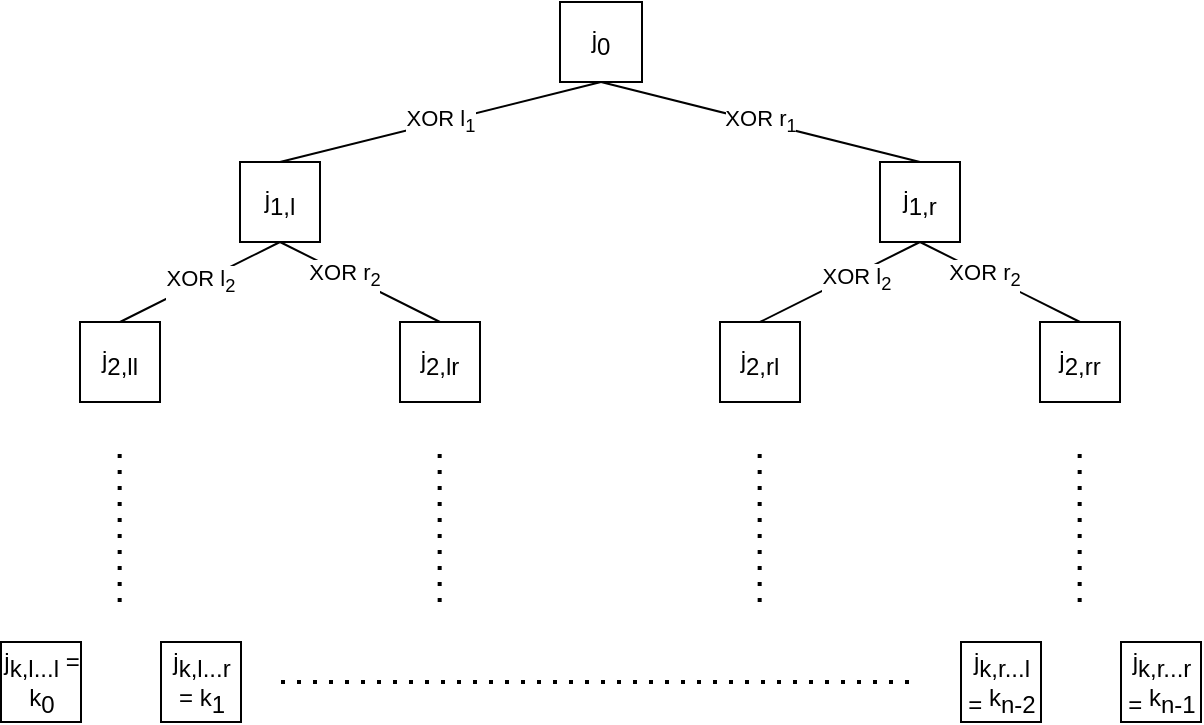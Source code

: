 <mxfile version="13.7.9" type="device"><diagram id="MkVL9uBe2MQcs25_zJ-m" name="Page-1"><mxGraphModel dx="1113" dy="631" grid="1" gridSize="10" guides="1" tooltips="1" connect="1" arrows="1" fold="1" page="1" pageScale="1" pageWidth="827" pageHeight="1169" math="0" shadow="0"><root><mxCell id="0"/><mxCell id="1" parent="0"/><mxCell id="26AQ7UAb-zzO-DSvw6h8-5" value="XOR l&lt;sub&gt;1&lt;/sub&gt;" style="rounded=0;orthogonalLoop=1;jettySize=auto;html=1;entryX=0.5;entryY=0;entryDx=0;entryDy=0;endArrow=none;endFill=0;exitX=0.5;exitY=1;exitDx=0;exitDy=0;" edge="1" parent="1" source="26AQ7UAb-zzO-DSvw6h8-1" target="26AQ7UAb-zzO-DSvw6h8-2"><mxGeometry relative="1" as="geometry"/></mxCell><mxCell id="26AQ7UAb-zzO-DSvw6h8-6" value="XOR r&lt;sub&gt;1&lt;/sub&gt;" style="edgeStyle=none;rounded=0;orthogonalLoop=1;jettySize=auto;html=1;entryX=0.5;entryY=0;entryDx=0;entryDy=0;endArrow=none;endFill=0;exitX=0.5;exitY=1;exitDx=0;exitDy=0;" edge="1" parent="1" source="26AQ7UAb-zzO-DSvw6h8-1" target="26AQ7UAb-zzO-DSvw6h8-3"><mxGeometry relative="1" as="geometry"/></mxCell><mxCell id="26AQ7UAb-zzO-DSvw6h8-1" value="j&lt;sub style=&quot;font-size: 12px;&quot;&gt;0&lt;/sub&gt;" style="rounded=0;whiteSpace=wrap;html=1;fontSize=12;" vertex="1" parent="1"><mxGeometry x="400" y="40" width="41" height="40" as="geometry"/></mxCell><mxCell id="26AQ7UAb-zzO-DSvw6h8-16" style="edgeStyle=none;rounded=0;orthogonalLoop=1;jettySize=auto;html=1;entryX=0.5;entryY=0;entryDx=0;entryDy=0;endArrow=none;endFill=0;exitX=0.5;exitY=1;exitDx=0;exitDy=0;" edge="1" parent="1" source="26AQ7UAb-zzO-DSvw6h8-2" target="26AQ7UAb-zzO-DSvw6h8-8"><mxGeometry relative="1" as="geometry"/></mxCell><mxCell id="26AQ7UAb-zzO-DSvw6h8-19" value="XOR r&lt;sub&gt;2&lt;/sub&gt;" style="edgeLabel;html=1;align=center;verticalAlign=middle;resizable=0;points=[];" vertex="1" connectable="0" parent="26AQ7UAb-zzO-DSvw6h8-16"><mxGeometry x="-0.208" y="-1" relative="1" as="geometry"><mxPoint as="offset"/></mxGeometry></mxCell><mxCell id="26AQ7UAb-zzO-DSvw6h8-17" value="&lt;span style=&quot;color: rgb(0 , 0 , 0) ; font-family: &amp;#34;helvetica&amp;#34; ; font-size: 11px ; font-style: normal ; font-weight: 400 ; letter-spacing: normal ; text-align: center ; text-indent: 0px ; text-transform: none ; word-spacing: 0px ; background-color: rgb(255 , 255 , 255) ; display: inline ; float: none&quot;&gt;XOR l&lt;/span&gt;&lt;sub style=&quot;color: rgb(0 , 0 , 0) ; font-family: &amp;#34;helvetica&amp;#34; ; font-style: normal ; font-weight: 400 ; letter-spacing: normal ; text-align: center ; text-indent: 0px ; text-transform: none ; word-spacing: 0px&quot;&gt;2&lt;/sub&gt;" style="edgeStyle=none;rounded=0;orthogonalLoop=1;jettySize=auto;html=1;entryX=0.5;entryY=0;entryDx=0;entryDy=0;endArrow=none;endFill=0;exitX=0.5;exitY=1;exitDx=0;exitDy=0;" edge="1" parent="1" source="26AQ7UAb-zzO-DSvw6h8-2" target="26AQ7UAb-zzO-DSvw6h8-7"><mxGeometry relative="1" as="geometry"/></mxCell><mxCell id="26AQ7UAb-zzO-DSvw6h8-2" value="j&lt;sub style=&quot;font-size: 12px;&quot;&gt;1,l&lt;/sub&gt;" style="rounded=0;whiteSpace=wrap;html=1;fontSize=12;" vertex="1" parent="1"><mxGeometry x="240" y="120" width="40" height="40" as="geometry"/></mxCell><mxCell id="26AQ7UAb-zzO-DSvw6h8-14" style="edgeStyle=none;rounded=0;orthogonalLoop=1;jettySize=auto;html=1;entryX=0.5;entryY=0;entryDx=0;entryDy=0;endArrow=none;endFill=0;exitX=0.5;exitY=1;exitDx=0;exitDy=0;" edge="1" parent="1" source="26AQ7UAb-zzO-DSvw6h8-3" target="26AQ7UAb-zzO-DSvw6h8-9"><mxGeometry relative="1" as="geometry"/></mxCell><mxCell id="26AQ7UAb-zzO-DSvw6h8-18" value="&lt;span style=&quot;font-family: &amp;#34;helvetica&amp;#34;&quot;&gt;XOR l&lt;/span&gt;&lt;sub style=&quot;font-family: &amp;#34;helvetica&amp;#34;&quot;&gt;2&lt;/sub&gt;" style="edgeLabel;html=1;align=center;verticalAlign=middle;resizable=0;points=[];" vertex="1" connectable="0" parent="26AQ7UAb-zzO-DSvw6h8-14"><mxGeometry x="-0.166" y="2" relative="1" as="geometry"><mxPoint as="offset"/></mxGeometry></mxCell><mxCell id="26AQ7UAb-zzO-DSvw6h8-15" style="edgeStyle=none;rounded=0;orthogonalLoop=1;jettySize=auto;html=1;entryX=0.5;entryY=0;entryDx=0;entryDy=0;endArrow=none;endFill=0;exitX=0.5;exitY=1;exitDx=0;exitDy=0;" edge="1" parent="1" source="26AQ7UAb-zzO-DSvw6h8-3" target="26AQ7UAb-zzO-DSvw6h8-10"><mxGeometry relative="1" as="geometry"><mxPoint x="610" y="150" as="sourcePoint"/></mxGeometry></mxCell><mxCell id="26AQ7UAb-zzO-DSvw6h8-20" value="XOR r&lt;sub&gt;2&lt;/sub&gt;" style="edgeLabel;html=1;align=center;verticalAlign=middle;resizable=0;points=[];" vertex="1" connectable="0" parent="26AQ7UAb-zzO-DSvw6h8-15"><mxGeometry x="-0.206" y="-1" relative="1" as="geometry"><mxPoint as="offset"/></mxGeometry></mxCell><mxCell id="26AQ7UAb-zzO-DSvw6h8-3" value="j&lt;sub style=&quot;font-size: 12px;&quot;&gt;1,r&lt;/sub&gt;" style="rounded=0;whiteSpace=wrap;html=1;fontSize=12;" vertex="1" parent="1"><mxGeometry x="560" y="120" width="40" height="40" as="geometry"/></mxCell><mxCell id="26AQ7UAb-zzO-DSvw6h8-7" value="j&lt;sub style=&quot;font-size: 12px;&quot;&gt;2,ll&lt;/sub&gt;" style="rounded=0;whiteSpace=wrap;html=1;fontSize=12;" vertex="1" parent="1"><mxGeometry x="160" y="200" width="40" height="40" as="geometry"/></mxCell><mxCell id="26AQ7UAb-zzO-DSvw6h8-8" value="j&lt;sub style=&quot;font-size: 12px;&quot;&gt;2,lr&lt;/sub&gt;" style="rounded=0;whiteSpace=wrap;html=1;fontSize=12;" vertex="1" parent="1"><mxGeometry x="320" y="200" width="40" height="40" as="geometry"/></mxCell><mxCell id="26AQ7UAb-zzO-DSvw6h8-9" value="j&lt;sub style=&quot;font-size: 12px;&quot;&gt;2,rl&lt;/sub&gt;" style="rounded=0;whiteSpace=wrap;html=1;fontSize=12;" vertex="1" parent="1"><mxGeometry x="480" y="200" width="40" height="40" as="geometry"/></mxCell><mxCell id="26AQ7UAb-zzO-DSvw6h8-10" value="j&lt;sub style=&quot;font-size: 12px;&quot;&gt;2,rr&lt;/sub&gt;" style="rounded=0;whiteSpace=wrap;html=1;fontSize=12;" vertex="1" parent="1"><mxGeometry x="640" y="200" width="40" height="40" as="geometry"/></mxCell><mxCell id="26AQ7UAb-zzO-DSvw6h8-22" value="j&lt;sub style=&quot;font-size: 12px;&quot;&gt;k,l...l&lt;/sub&gt; = k&lt;sub style=&quot;font-size: 12px;&quot;&gt;0&lt;/sub&gt;" style="rounded=0;whiteSpace=wrap;html=1;fontSize=12;" vertex="1" parent="1"><mxGeometry x="120.5" y="360" width="40" height="40" as="geometry"/></mxCell><mxCell id="26AQ7UAb-zzO-DSvw6h8-23" value="j&lt;sub style=&quot;font-size: 12px;&quot;&gt;k,l...r&lt;/sub&gt; = k&lt;sub style=&quot;font-size: 12px;&quot;&gt;1&lt;/sub&gt;" style="rounded=0;whiteSpace=wrap;html=1;fontSize=12;" vertex="1" parent="1"><mxGeometry x="200.5" y="360" width="40" height="40" as="geometry"/></mxCell><mxCell id="26AQ7UAb-zzO-DSvw6h8-24" value="j&lt;sub style=&quot;font-size: 12px;&quot;&gt;k,r...l =&amp;nbsp;&lt;/sub&gt;k&lt;sub style=&quot;font-size: 12px;&quot;&gt;n-2&lt;/sub&gt;" style="rounded=0;whiteSpace=wrap;html=1;fontSize=12;" vertex="1" parent="1"><mxGeometry x="600.5" y="360" width="40" height="40" as="geometry"/></mxCell><mxCell id="26AQ7UAb-zzO-DSvw6h8-25" value="j&lt;sub style=&quot;font-size: 12px;&quot;&gt;k,r...r =&amp;nbsp;&lt;/sub&gt;k&lt;sub style=&quot;font-size: 12px;&quot;&gt;n-1&lt;/sub&gt;" style="rounded=0;whiteSpace=wrap;html=1;fontSize=12;" vertex="1" parent="1"><mxGeometry x="680.5" y="360" width="40" height="40" as="geometry"/></mxCell><mxCell id="26AQ7UAb-zzO-DSvw6h8-26" value="" style="endArrow=none;dashed=1;html=1;dashPattern=1 3;strokeWidth=2;" edge="1" parent="1"><mxGeometry width="50" height="50" relative="1" as="geometry"><mxPoint x="260.5" y="380" as="sourcePoint"/><mxPoint x="580.5" y="380" as="targetPoint"/></mxGeometry></mxCell><mxCell id="26AQ7UAb-zzO-DSvw6h8-34" value="" style="endArrow=none;dashed=1;html=1;dashPattern=1 3;strokeWidth=2;" edge="1" parent="1"><mxGeometry width="50" height="50" relative="1" as="geometry"><mxPoint x="179.83" y="340" as="sourcePoint"/><mxPoint x="179.83" y="260" as="targetPoint"/></mxGeometry></mxCell><mxCell id="26AQ7UAb-zzO-DSvw6h8-35" value="" style="endArrow=none;dashed=1;html=1;dashPattern=1 3;strokeWidth=2;" edge="1" parent="1"><mxGeometry width="50" height="50" relative="1" as="geometry"><mxPoint x="339.83" y="340" as="sourcePoint"/><mxPoint x="339.83" y="260" as="targetPoint"/></mxGeometry></mxCell><mxCell id="26AQ7UAb-zzO-DSvw6h8-36" value="" style="endArrow=none;dashed=1;html=1;dashPattern=1 3;strokeWidth=2;" edge="1" parent="1"><mxGeometry width="50" height="50" relative="1" as="geometry"><mxPoint x="499.83" y="340" as="sourcePoint"/><mxPoint x="499.83" y="260" as="targetPoint"/></mxGeometry></mxCell><mxCell id="26AQ7UAb-zzO-DSvw6h8-37" value="" style="endArrow=none;dashed=1;html=1;dashPattern=1 3;strokeWidth=2;" edge="1" parent="1"><mxGeometry width="50" height="50" relative="1" as="geometry"><mxPoint x="659.83" y="340" as="sourcePoint"/><mxPoint x="659.83" y="260" as="targetPoint"/></mxGeometry></mxCell></root></mxGraphModel></diagram></mxfile>